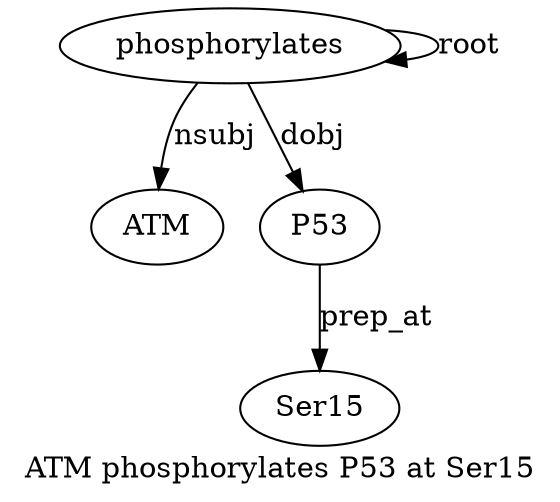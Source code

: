digraph "ATM phosphorylates P53 at Ser15" {
label="ATM phosphorylates P53 at Ser15";
phosphorylates2 [style=filled, fillcolor=white, label=phosphorylates];
ATM1 [style=filled, fillcolor=white, label=ATM];
phosphorylates2 -> ATM1  [label=nsubj];
phosphorylates2 -> phosphorylates2  [label=root];
P53 [style=filled, fillcolor=white, label=P53];
phosphorylates2 -> P53  [label=dobj];
Ser15 [style=filled, fillcolor=white, label=Ser15];
P53 -> Ser15  [label=prep_at];
}
